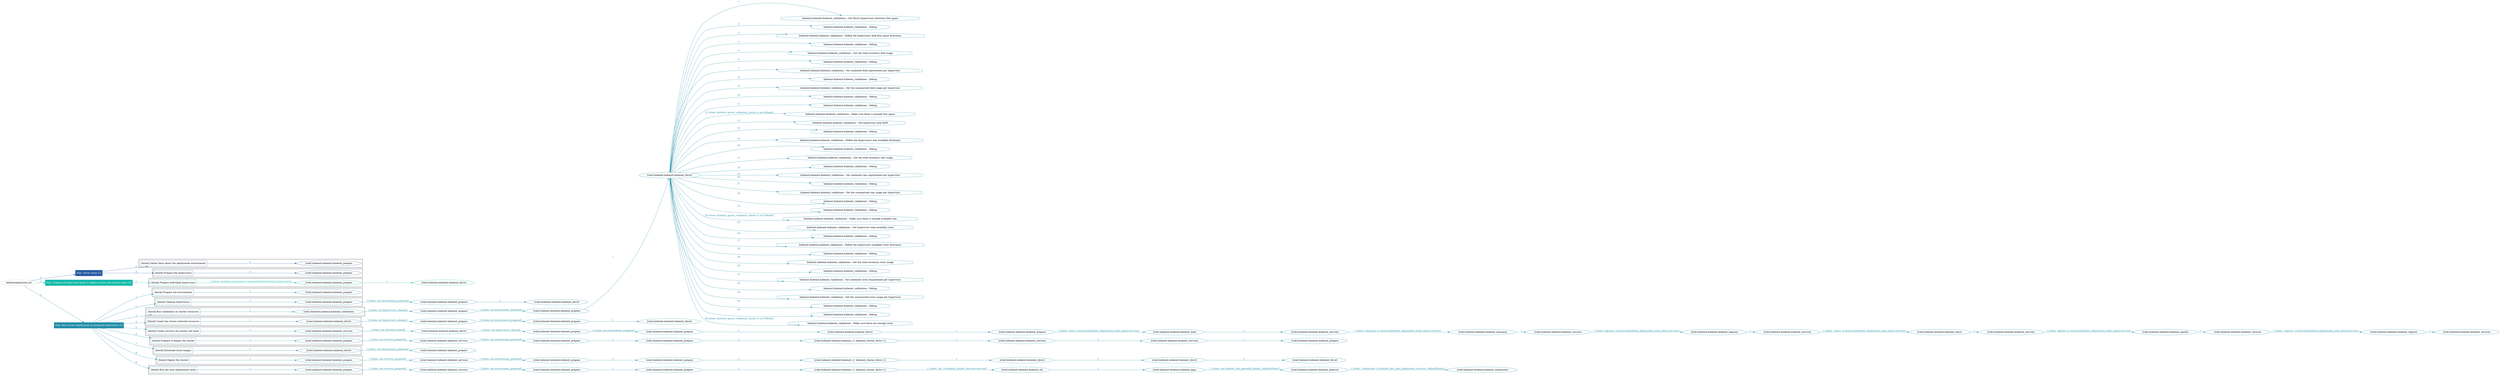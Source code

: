 digraph {
	graph [concentrate=true ordering=in rankdir=LR ratio=fill]
	edge [esep=5 sep=10]
	"kubeinit/playbook.yml" [id=root_node style=dotted]
	play_cdf65724 [label="Play: Initial setup (1)" color="#295ba3" fontcolor="#ffffff" id=play_cdf65724 shape=box style=filled tooltip=localhost]
	"kubeinit/playbook.yml" -> play_cdf65724 [label="1 " color="#295ba3" fontcolor="#295ba3" id=edge_424ede11 labeltooltip="1 " tooltip="1 "]
	subgraph "kubeinit.kubeinit.kubeinit_prepare" {
		role_1512d67b [label="[role] kubeinit.kubeinit.kubeinit_prepare" color="#295ba3" id=role_1512d67b tooltip="kubeinit.kubeinit.kubeinit_prepare"]
	}
	subgraph "kubeinit.kubeinit.kubeinit_prepare" {
		role_fa651d00 [label="[role] kubeinit.kubeinit.kubeinit_prepare" color="#295ba3" id=role_fa651d00 tooltip="kubeinit.kubeinit.kubeinit_prepare"]
	}
	subgraph "Play: Initial setup (1)" {
		play_cdf65724 -> block_c4b2a333 [label=1 color="#295ba3" fontcolor="#295ba3" id=edge_e99a0ca2 labeltooltip=1 tooltip=1]
		subgraph cluster_block_c4b2a333 {
			block_c4b2a333 [label="[block] Gather facts about the deployment environment" color="#295ba3" id=block_c4b2a333 labeltooltip="Gather facts about the deployment environment" shape=box tooltip="Gather facts about the deployment environment"]
			block_c4b2a333 -> role_1512d67b [label="1 " color="#295ba3" fontcolor="#295ba3" id=edge_a36e0222 labeltooltip="1 " tooltip="1 "]
		}
		play_cdf65724 -> block_35a8d4d8 [label=2 color="#295ba3" fontcolor="#295ba3" id=edge_8b5a10b3 labeltooltip=2 tooltip=2]
		subgraph cluster_block_35a8d4d8 {
			block_35a8d4d8 [label="[block] Prepare the hypervisors" color="#295ba3" id=block_35a8d4d8 labeltooltip="Prepare the hypervisors" shape=box tooltip="Prepare the hypervisors"]
			block_35a8d4d8 -> role_fa651d00 [label="1 " color="#295ba3" fontcolor="#295ba3" id=edge_622c1bb7 labeltooltip="1 " tooltip="1 "]
		}
	}
	play_6d992eb2 [label="Play: Prepare all hypervisor hosts to deploy service and cluster nodes (0)" color="#11bba9" fontcolor="#ffffff" id=play_6d992eb2 shape=box style=filled tooltip="Play: Prepare all hypervisor hosts to deploy service and cluster nodes (0)"]
	"kubeinit/playbook.yml" -> play_6d992eb2 [label="2 " color="#11bba9" fontcolor="#11bba9" id=edge_d552f30a labeltooltip="2 " tooltip="2 "]
	subgraph "kubeinit.kubeinit.kubeinit_libvirt" {
		role_4c7ea98f [label="[role] kubeinit.kubeinit.kubeinit_libvirt" color="#11bba9" id=role_4c7ea98f tooltip="kubeinit.kubeinit.kubeinit_libvirt"]
	}
	subgraph "kubeinit.kubeinit.kubeinit_prepare" {
		role_19310345 [label="[role] kubeinit.kubeinit.kubeinit_prepare" color="#11bba9" id=role_19310345 tooltip="kubeinit.kubeinit.kubeinit_prepare"]
		role_19310345 -> role_4c7ea98f [label="1 " color="#11bba9" fontcolor="#11bba9" id=edge_74d51b40 labeltooltip="1 " tooltip="1 "]
	}
	subgraph "Play: Prepare all hypervisor hosts to deploy service and cluster nodes (0)" {
		play_6d992eb2 -> block_cd7177d2 [label=1 color="#11bba9" fontcolor="#11bba9" id=edge_0ed71f7b labeltooltip=1 tooltip=1]
		subgraph cluster_block_cd7177d2 {
			block_cd7177d2 [label="[block] Prepare individual hypervisors" color="#11bba9" id=block_cd7177d2 labeltooltip="Prepare individual hypervisors" shape=box tooltip="Prepare individual hypervisors"]
			block_cd7177d2 -> role_19310345 [label="1 [when: inventory_hostname in hostvars['kubeinit-facts'].hypervisors]" color="#11bba9" fontcolor="#11bba9" id=edge_de48fea5 labeltooltip="1 [when: inventory_hostname in hostvars['kubeinit-facts'].hypervisors]" tooltip="1 [when: inventory_hostname in hostvars['kubeinit-facts'].hypervisors]"]
		}
	}
	play_8f3bb69f [label="Play: Run cluster deployment on prepared hypervisors (1)" color="#248ea8" fontcolor="#ffffff" id=play_8f3bb69f shape=box style=filled tooltip=localhost]
	"kubeinit/playbook.yml" -> play_8f3bb69f [label="3 " color="#248ea8" fontcolor="#248ea8" id=edge_308aa3a9 labeltooltip="3 " tooltip="3 "]
	subgraph "kubeinit.kubeinit.kubeinit_prepare" {
		role_7e658b90 [label="[role] kubeinit.kubeinit.kubeinit_prepare" color="#248ea8" id=role_7e658b90 tooltip="kubeinit.kubeinit.kubeinit_prepare"]
	}
	subgraph "kubeinit.kubeinit.kubeinit_libvirt" {
		role_6c20ed11 [label="[role] kubeinit.kubeinit.kubeinit_libvirt" color="#248ea8" id=role_6c20ed11 tooltip="kubeinit.kubeinit.kubeinit_libvirt"]
	}
	subgraph "kubeinit.kubeinit.kubeinit_prepare" {
		role_61493931 [label="[role] kubeinit.kubeinit.kubeinit_prepare" color="#248ea8" id=role_61493931 tooltip="kubeinit.kubeinit.kubeinit_prepare"]
		role_61493931 -> role_6c20ed11 [label="1 " color="#248ea8" fontcolor="#248ea8" id=edge_6fb30aec labeltooltip="1 " tooltip="1 "]
	}
	subgraph "kubeinit.kubeinit.kubeinit_prepare" {
		role_a8a5b16a [label="[role] kubeinit.kubeinit.kubeinit_prepare" color="#248ea8" id=role_a8a5b16a tooltip="kubeinit.kubeinit.kubeinit_prepare"]
		role_a8a5b16a -> role_61493931 [label="1 [when: not environment_prepared]" color="#248ea8" fontcolor="#248ea8" id=edge_dce97d87 labeltooltip="1 [when: not environment_prepared]" tooltip="1 [when: not environment_prepared]"]
	}
	subgraph "kubeinit.kubeinit.kubeinit_libvirt" {
		role_2e70f99c [label="[role] kubeinit.kubeinit.kubeinit_libvirt" color="#248ea8" id=role_2e70f99c tooltip="kubeinit.kubeinit.kubeinit_libvirt"]
		task_80e560ad [label="kubeinit.kubeinit.kubeinit_validations : Get libvirt hypervisors directory free space" color="#248ea8" id=task_80e560ad shape=octagon tooltip="kubeinit.kubeinit.kubeinit_validations : Get libvirt hypervisors directory free space"]
		role_2e70f99c -> task_80e560ad [label="1 " color="#248ea8" fontcolor="#248ea8" id=edge_a215b4c5 labeltooltip="1 " tooltip="1 "]
		task_d8d37107 [label="kubeinit.kubeinit.kubeinit_validations : Debug" color="#248ea8" id=task_d8d37107 shape=octagon tooltip="kubeinit.kubeinit.kubeinit_validations : Debug"]
		role_2e70f99c -> task_d8d37107 [label="2 " color="#248ea8" fontcolor="#248ea8" id=edge_7a51a5ec labeltooltip="2 " tooltip="2 "]
		task_a6f40f73 [label="kubeinit.kubeinit.kubeinit_validations : Define the hypervisors disk free space dictionary" color="#248ea8" id=task_a6f40f73 shape=octagon tooltip="kubeinit.kubeinit.kubeinit_validations : Define the hypervisors disk free space dictionary"]
		role_2e70f99c -> task_a6f40f73 [label="3 " color="#248ea8" fontcolor="#248ea8" id=edge_75aeef25 labeltooltip="3 " tooltip="3 "]
		task_d00a697b [label="kubeinit.kubeinit.kubeinit_validations : Debug" color="#248ea8" id=task_d00a697b shape=octagon tooltip="kubeinit.kubeinit.kubeinit_validations : Debug"]
		role_2e70f99c -> task_d00a697b [label="4 " color="#248ea8" fontcolor="#248ea8" id=edge_f336d1ae labeltooltip="4 " tooltip="4 "]
		task_aa873592 [label="kubeinit.kubeinit.kubeinit_validations : Get the total inventory disk usage" color="#248ea8" id=task_aa873592 shape=octagon tooltip="kubeinit.kubeinit.kubeinit_validations : Get the total inventory disk usage"]
		role_2e70f99c -> task_aa873592 [label="5 " color="#248ea8" fontcolor="#248ea8" id=edge_afbddd00 labeltooltip="5 " tooltip="5 "]
		task_e576243e [label="kubeinit.kubeinit.kubeinit_validations : Debug" color="#248ea8" id=task_e576243e shape=octagon tooltip="kubeinit.kubeinit.kubeinit_validations : Debug"]
		role_2e70f99c -> task_e576243e [label="6 " color="#248ea8" fontcolor="#248ea8" id=edge_0ccd870d labeltooltip="6 " tooltip="6 "]
		task_9718e5e4 [label="kubeinit.kubeinit.kubeinit_validations : Set combined disk requirement per hypervisor" color="#248ea8" id=task_9718e5e4 shape=octagon tooltip="kubeinit.kubeinit.kubeinit_validations : Set combined disk requirement per hypervisor"]
		role_2e70f99c -> task_9718e5e4 [label="7 " color="#248ea8" fontcolor="#248ea8" id=edge_40fc2183 labeltooltip="7 " tooltip="7 "]
		task_0a2fad21 [label="kubeinit.kubeinit.kubeinit_validations : Debug" color="#248ea8" id=task_0a2fad21 shape=octagon tooltip="kubeinit.kubeinit.kubeinit_validations : Debug"]
		role_2e70f99c -> task_0a2fad21 [label="8 " color="#248ea8" fontcolor="#248ea8" id=edge_38b8b38b labeltooltip="8 " tooltip="8 "]
		task_665d9b49 [label="kubeinit.kubeinit.kubeinit_validations : Set the summarized disk usage per hypervisor" color="#248ea8" id=task_665d9b49 shape=octagon tooltip="kubeinit.kubeinit.kubeinit_validations : Set the summarized disk usage per hypervisor"]
		role_2e70f99c -> task_665d9b49 [label="9 " color="#248ea8" fontcolor="#248ea8" id=edge_d33f86b2 labeltooltip="9 " tooltip="9 "]
		task_4bfc414e [label="kubeinit.kubeinit.kubeinit_validations : Debug" color="#248ea8" id=task_4bfc414e shape=octagon tooltip="kubeinit.kubeinit.kubeinit_validations : Debug"]
		role_2e70f99c -> task_4bfc414e [label="10 " color="#248ea8" fontcolor="#248ea8" id=edge_7ddca665 labeltooltip="10 " tooltip="10 "]
		task_54f50b75 [label="kubeinit.kubeinit.kubeinit_validations : Debug" color="#248ea8" id=task_54f50b75 shape=octagon tooltip="kubeinit.kubeinit.kubeinit_validations : Debug"]
		role_2e70f99c -> task_54f50b75 [label="11 " color="#248ea8" fontcolor="#248ea8" id=edge_16544b64 labeltooltip="11 " tooltip="11 "]
		task_faa790b4 [label="kubeinit.kubeinit.kubeinit_validations : Make sure there is enough free space" color="#248ea8" id=task_faa790b4 shape=octagon tooltip="kubeinit.kubeinit.kubeinit_validations : Make sure there is enough free space"]
		role_2e70f99c -> task_faa790b4 [label="12 [when: kubeinit_ignore_validation_checks is not defined]" color="#248ea8" fontcolor="#248ea8" id=edge_39129072 labeltooltip="12 [when: kubeinit_ignore_validation_checks is not defined]" tooltip="12 [when: kubeinit_ignore_validation_checks is not defined]"]
		task_2d066d2b [label="kubeinit.kubeinit.kubeinit_validations : Get hypervisor total RAM" color="#248ea8" id=task_2d066d2b shape=octagon tooltip="kubeinit.kubeinit.kubeinit_validations : Get hypervisor total RAM"]
		role_2e70f99c -> task_2d066d2b [label="13 " color="#248ea8" fontcolor="#248ea8" id=edge_4d4b23d5 labeltooltip="13 " tooltip="13 "]
		task_16e18c93 [label="kubeinit.kubeinit.kubeinit_validations : Debug" color="#248ea8" id=task_16e18c93 shape=octagon tooltip="kubeinit.kubeinit.kubeinit_validations : Debug"]
		role_2e70f99c -> task_16e18c93 [label="14 " color="#248ea8" fontcolor="#248ea8" id=edge_70252a78 labeltooltip="14 " tooltip="14 "]
		task_6d43fb08 [label="kubeinit.kubeinit.kubeinit_validations : Define the hypervisors ram available dictionary" color="#248ea8" id=task_6d43fb08 shape=octagon tooltip="kubeinit.kubeinit.kubeinit_validations : Define the hypervisors ram available dictionary"]
		role_2e70f99c -> task_6d43fb08 [label="15 " color="#248ea8" fontcolor="#248ea8" id=edge_682b2d35 labeltooltip="15 " tooltip="15 "]
		task_30a5bcfc [label="kubeinit.kubeinit.kubeinit_validations : Debug" color="#248ea8" id=task_30a5bcfc shape=octagon tooltip="kubeinit.kubeinit.kubeinit_validations : Debug"]
		role_2e70f99c -> task_30a5bcfc [label="16 " color="#248ea8" fontcolor="#248ea8" id=edge_1604f724 labeltooltip="16 " tooltip="16 "]
		task_d436e3a1 [label="kubeinit.kubeinit.kubeinit_validations : Get the total inventory ram usage" color="#248ea8" id=task_d436e3a1 shape=octagon tooltip="kubeinit.kubeinit.kubeinit_validations : Get the total inventory ram usage"]
		role_2e70f99c -> task_d436e3a1 [label="17 " color="#248ea8" fontcolor="#248ea8" id=edge_c5d857e9 labeltooltip="17 " tooltip="17 "]
		task_3160c6d7 [label="kubeinit.kubeinit.kubeinit_validations : Debug" color="#248ea8" id=task_3160c6d7 shape=octagon tooltip="kubeinit.kubeinit.kubeinit_validations : Debug"]
		role_2e70f99c -> task_3160c6d7 [label="18 " color="#248ea8" fontcolor="#248ea8" id=edge_0cad7680 labeltooltip="18 " tooltip="18 "]
		task_07b11cb0 [label="kubeinit.kubeinit.kubeinit_validations : Set combined ram requirement per hypervisor" color="#248ea8" id=task_07b11cb0 shape=octagon tooltip="kubeinit.kubeinit.kubeinit_validations : Set combined ram requirement per hypervisor"]
		role_2e70f99c -> task_07b11cb0 [label="19 " color="#248ea8" fontcolor="#248ea8" id=edge_78dae633 labeltooltip="19 " tooltip="19 "]
		task_cd9ac7e8 [label="kubeinit.kubeinit.kubeinit_validations : Debug" color="#248ea8" id=task_cd9ac7e8 shape=octagon tooltip="kubeinit.kubeinit.kubeinit_validations : Debug"]
		role_2e70f99c -> task_cd9ac7e8 [label="20 " color="#248ea8" fontcolor="#248ea8" id=edge_8ae966d9 labeltooltip="20 " tooltip="20 "]
		task_cd910a86 [label="kubeinit.kubeinit.kubeinit_validations : Set the summarized ram usage per hypervisor" color="#248ea8" id=task_cd910a86 shape=octagon tooltip="kubeinit.kubeinit.kubeinit_validations : Set the summarized ram usage per hypervisor"]
		role_2e70f99c -> task_cd910a86 [label="21 " color="#248ea8" fontcolor="#248ea8" id=edge_a94c5d26 labeltooltip="21 " tooltip="21 "]
		task_bbfe4e7a [label="kubeinit.kubeinit.kubeinit_validations : Debug" color="#248ea8" id=task_bbfe4e7a shape=octagon tooltip="kubeinit.kubeinit.kubeinit_validations : Debug"]
		role_2e70f99c -> task_bbfe4e7a [label="22 " color="#248ea8" fontcolor="#248ea8" id=edge_1177254c labeltooltip="22 " tooltip="22 "]
		task_78b2b3ed [label="kubeinit.kubeinit.kubeinit_validations : Debug" color="#248ea8" id=task_78b2b3ed shape=octagon tooltip="kubeinit.kubeinit.kubeinit_validations : Debug"]
		role_2e70f99c -> task_78b2b3ed [label="23 " color="#248ea8" fontcolor="#248ea8" id=edge_ec32a521 labeltooltip="23 " tooltip="23 "]
		task_e95ea3e7 [label="kubeinit.kubeinit.kubeinit_validations : Make sure there is enough available ram" color="#248ea8" id=task_e95ea3e7 shape=octagon tooltip="kubeinit.kubeinit.kubeinit_validations : Make sure there is enough available ram"]
		role_2e70f99c -> task_e95ea3e7 [label="24 [when: kubeinit_ignore_validation_checks is not defined]" color="#248ea8" fontcolor="#248ea8" id=edge_744756c7 labeltooltip="24 [when: kubeinit_ignore_validation_checks is not defined]" tooltip="24 [when: kubeinit_ignore_validation_checks is not defined]"]
		task_442a3b9c [label="kubeinit.kubeinit.kubeinit_validations : Get hypervisor total available cores" color="#248ea8" id=task_442a3b9c shape=octagon tooltip="kubeinit.kubeinit.kubeinit_validations : Get hypervisor total available cores"]
		role_2e70f99c -> task_442a3b9c [label="25 " color="#248ea8" fontcolor="#248ea8" id=edge_8b2652bc labeltooltip="25 " tooltip="25 "]
		task_da2117c5 [label="kubeinit.kubeinit.kubeinit_validations : Debug" color="#248ea8" id=task_da2117c5 shape=octagon tooltip="kubeinit.kubeinit.kubeinit_validations : Debug"]
		role_2e70f99c -> task_da2117c5 [label="26 " color="#248ea8" fontcolor="#248ea8" id=edge_cd848376 labeltooltip="26 " tooltip="26 "]
		task_5e7d9e45 [label="kubeinit.kubeinit.kubeinit_validations : Define the hypervisors available cores dictionary" color="#248ea8" id=task_5e7d9e45 shape=octagon tooltip="kubeinit.kubeinit.kubeinit_validations : Define the hypervisors available cores dictionary"]
		role_2e70f99c -> task_5e7d9e45 [label="27 " color="#248ea8" fontcolor="#248ea8" id=edge_4c1c8061 labeltooltip="27 " tooltip="27 "]
		task_73d671be [label="kubeinit.kubeinit.kubeinit_validations : Debug" color="#248ea8" id=task_73d671be shape=octagon tooltip="kubeinit.kubeinit.kubeinit_validations : Debug"]
		role_2e70f99c -> task_73d671be [label="28 " color="#248ea8" fontcolor="#248ea8" id=edge_a659fbd3 labeltooltip="28 " tooltip="28 "]
		task_715607d4 [label="kubeinit.kubeinit.kubeinit_validations : Get the total inventory cores usage" color="#248ea8" id=task_715607d4 shape=octagon tooltip="kubeinit.kubeinit.kubeinit_validations : Get the total inventory cores usage"]
		role_2e70f99c -> task_715607d4 [label="29 " color="#248ea8" fontcolor="#248ea8" id=edge_352ad28c labeltooltip="29 " tooltip="29 "]
		task_369f3320 [label="kubeinit.kubeinit.kubeinit_validations : Debug" color="#248ea8" id=task_369f3320 shape=octagon tooltip="kubeinit.kubeinit.kubeinit_validations : Debug"]
		role_2e70f99c -> task_369f3320 [label="30 " color="#248ea8" fontcolor="#248ea8" id=edge_11e1390e labeltooltip="30 " tooltip="30 "]
		task_a1060afa [label="kubeinit.kubeinit.kubeinit_validations : Set combined cores requirement per hypervisor" color="#248ea8" id=task_a1060afa shape=octagon tooltip="kubeinit.kubeinit.kubeinit_validations : Set combined cores requirement per hypervisor"]
		role_2e70f99c -> task_a1060afa [label="31 " color="#248ea8" fontcolor="#248ea8" id=edge_fd1ba03e labeltooltip="31 " tooltip="31 "]
		task_ab76eb38 [label="kubeinit.kubeinit.kubeinit_validations : Debug" color="#248ea8" id=task_ab76eb38 shape=octagon tooltip="kubeinit.kubeinit.kubeinit_validations : Debug"]
		role_2e70f99c -> task_ab76eb38 [label="32 " color="#248ea8" fontcolor="#248ea8" id=edge_cb4db840 labeltooltip="32 " tooltip="32 "]
		task_de0ee735 [label="kubeinit.kubeinit.kubeinit_validations : Set the summarized cores usage per hypervisor" color="#248ea8" id=task_de0ee735 shape=octagon tooltip="kubeinit.kubeinit.kubeinit_validations : Set the summarized cores usage per hypervisor"]
		role_2e70f99c -> task_de0ee735 [label="33 " color="#248ea8" fontcolor="#248ea8" id=edge_72f1fdfc labeltooltip="33 " tooltip="33 "]
		task_97b58c1a [label="kubeinit.kubeinit.kubeinit_validations : Debug" color="#248ea8" id=task_97b58c1a shape=octagon tooltip="kubeinit.kubeinit.kubeinit_validations : Debug"]
		role_2e70f99c -> task_97b58c1a [label="34 " color="#248ea8" fontcolor="#248ea8" id=edge_3f42e123 labeltooltip="34 " tooltip="34 "]
		task_6294271e [label="kubeinit.kubeinit.kubeinit_validations : Debug" color="#248ea8" id=task_6294271e shape=octagon tooltip="kubeinit.kubeinit.kubeinit_validations : Debug"]
		role_2e70f99c -> task_6294271e [label="35 " color="#248ea8" fontcolor="#248ea8" id=edge_9097ed87 labeltooltip="35 " tooltip="35 "]
		task_c29cc6c0 [label="kubeinit.kubeinit.kubeinit_validations : Make sure there are enough cores" color="#248ea8" id=task_c29cc6c0 shape=octagon tooltip="kubeinit.kubeinit.kubeinit_validations : Make sure there are enough cores"]
		role_2e70f99c -> task_c29cc6c0 [label="36 [when: kubeinit_ignore_validation_checks is not defined]" color="#248ea8" fontcolor="#248ea8" id=edge_702bfe97 labeltooltip="36 [when: kubeinit_ignore_validation_checks is not defined]" tooltip="36 [when: kubeinit_ignore_validation_checks is not defined]"]
	}
	subgraph "kubeinit.kubeinit.kubeinit_prepare" {
		role_496e55ce [label="[role] kubeinit.kubeinit.kubeinit_prepare" color="#248ea8" id=role_496e55ce tooltip="kubeinit.kubeinit.kubeinit_prepare"]
		role_496e55ce -> role_2e70f99c [label="1 " color="#248ea8" fontcolor="#248ea8" id=edge_e447f630 labeltooltip="1 " tooltip="1 "]
	}
	subgraph "kubeinit.kubeinit.kubeinit_prepare" {
		role_466d77c3 [label="[role] kubeinit.kubeinit.kubeinit_prepare" color="#248ea8" id=role_466d77c3 tooltip="kubeinit.kubeinit.kubeinit_prepare"]
		role_466d77c3 -> role_496e55ce [label="1 [when: not environment_prepared]" color="#248ea8" fontcolor="#248ea8" id=edge_1a38795b labeltooltip="1 [when: not environment_prepared]" tooltip="1 [when: not environment_prepared]"]
	}
	subgraph "kubeinit.kubeinit.kubeinit_validations" {
		role_d3b48d72 [label="[role] kubeinit.kubeinit.kubeinit_validations" color="#248ea8" id=role_d3b48d72 tooltip="kubeinit.kubeinit.kubeinit_validations"]
		role_d3b48d72 -> role_466d77c3 [label="1 [when: not hypervisors_cleaned]" color="#248ea8" fontcolor="#248ea8" id=edge_466fb4ae labeltooltip="1 [when: not hypervisors_cleaned]" tooltip="1 [when: not hypervisors_cleaned]"]
	}
	subgraph "kubeinit.kubeinit.kubeinit_libvirt" {
		role_9030bf2f [label="[role] kubeinit.kubeinit.kubeinit_libvirt" color="#248ea8" id=role_9030bf2f tooltip="kubeinit.kubeinit.kubeinit_libvirt"]
	}
	subgraph "kubeinit.kubeinit.kubeinit_prepare" {
		role_77a32798 [label="[role] kubeinit.kubeinit.kubeinit_prepare" color="#248ea8" id=role_77a32798 tooltip="kubeinit.kubeinit.kubeinit_prepare"]
		role_77a32798 -> role_9030bf2f [label="1 " color="#248ea8" fontcolor="#248ea8" id=edge_49dc9dfc labeltooltip="1 " tooltip="1 "]
	}
	subgraph "kubeinit.kubeinit.kubeinit_prepare" {
		role_292b631e [label="[role] kubeinit.kubeinit.kubeinit_prepare" color="#248ea8" id=role_292b631e tooltip="kubeinit.kubeinit.kubeinit_prepare"]
		role_292b631e -> role_77a32798 [label="1 [when: not environment_prepared]" color="#248ea8" fontcolor="#248ea8" id=edge_c699e75f labeltooltip="1 [when: not environment_prepared]" tooltip="1 [when: not environment_prepared]"]
	}
	subgraph "kubeinit.kubeinit.kubeinit_libvirt" {
		role_2f449346 [label="[role] kubeinit.kubeinit.kubeinit_libvirt" color="#248ea8" id=role_2f449346 tooltip="kubeinit.kubeinit.kubeinit_libvirt"]
		role_2f449346 -> role_292b631e [label="1 [when: not hypervisors_cleaned]" color="#248ea8" fontcolor="#248ea8" id=edge_438e0d7f labeltooltip="1 [when: not hypervisors_cleaned]" tooltip="1 [when: not hypervisors_cleaned]"]
	}
	subgraph "kubeinit.kubeinit.kubeinit_services" {
		role_c828446d [label="[role] kubeinit.kubeinit.kubeinit_services" color="#248ea8" id=role_c828446d tooltip="kubeinit.kubeinit.kubeinit_services"]
	}
	subgraph "kubeinit.kubeinit.kubeinit_registry" {
		role_bca4a157 [label="[role] kubeinit.kubeinit.kubeinit_registry" color="#248ea8" id=role_bca4a157 tooltip="kubeinit.kubeinit.kubeinit_registry"]
		role_bca4a157 -> role_c828446d [label="1 " color="#248ea8" fontcolor="#248ea8" id=edge_64a80167 labeltooltip="1 " tooltip="1 "]
	}
	subgraph "kubeinit.kubeinit.kubeinit_services" {
		role_3b4ca495 [label="[role] kubeinit.kubeinit.kubeinit_services" color="#248ea8" id=role_3b4ca495 tooltip="kubeinit.kubeinit.kubeinit_services"]
		role_3b4ca495 -> role_bca4a157 [label="1 [when: 'registry' in hostvars[kubeinit_deployment_node_name].services]" color="#248ea8" fontcolor="#248ea8" id=edge_2f4525b1 labeltooltip="1 [when: 'registry' in hostvars[kubeinit_deployment_node_name].services]" tooltip="1 [when: 'registry' in hostvars[kubeinit_deployment_node_name].services]"]
	}
	subgraph "kubeinit.kubeinit.kubeinit_apache" {
		role_d5458b7a [label="[role] kubeinit.kubeinit.kubeinit_apache" color="#248ea8" id=role_d5458b7a tooltip="kubeinit.kubeinit.kubeinit_apache"]
		role_d5458b7a -> role_3b4ca495 [label="1 " color="#248ea8" fontcolor="#248ea8" id=edge_68001171 labeltooltip="1 " tooltip="1 "]
	}
	subgraph "kubeinit.kubeinit.kubeinit_services" {
		role_0521d334 [label="[role] kubeinit.kubeinit.kubeinit_services" color="#248ea8" id=role_0521d334 tooltip="kubeinit.kubeinit.kubeinit_services"]
		role_0521d334 -> role_d5458b7a [label="1 [when: 'apache' in hostvars[kubeinit_deployment_node_name].services]" color="#248ea8" fontcolor="#248ea8" id=edge_89056f3e labeltooltip="1 [when: 'apache' in hostvars[kubeinit_deployment_node_name].services]" tooltip="1 [when: 'apache' in hostvars[kubeinit_deployment_node_name].services]"]
	}
	subgraph "kubeinit.kubeinit.kubeinit_nexus" {
		role_9c4320a8 [label="[role] kubeinit.kubeinit.kubeinit_nexus" color="#248ea8" id=role_9c4320a8 tooltip="kubeinit.kubeinit.kubeinit_nexus"]
		role_9c4320a8 -> role_0521d334 [label="1 " color="#248ea8" fontcolor="#248ea8" id=edge_e382e574 labeltooltip="1 " tooltip="1 "]
	}
	subgraph "kubeinit.kubeinit.kubeinit_services" {
		role_e1b42271 [label="[role] kubeinit.kubeinit.kubeinit_services" color="#248ea8" id=role_e1b42271 tooltip="kubeinit.kubeinit.kubeinit_services"]
		role_e1b42271 -> role_9c4320a8 [label="1 [when: 'nexus' in hostvars[kubeinit_deployment_node_name].services]" color="#248ea8" fontcolor="#248ea8" id=edge_b54e5a85 labeltooltip="1 [when: 'nexus' in hostvars[kubeinit_deployment_node_name].services]" tooltip="1 [when: 'nexus' in hostvars[kubeinit_deployment_node_name].services]"]
	}
	subgraph "kubeinit.kubeinit.kubeinit_haproxy" {
		role_721af47f [label="[role] kubeinit.kubeinit.kubeinit_haproxy" color="#248ea8" id=role_721af47f tooltip="kubeinit.kubeinit.kubeinit_haproxy"]
		role_721af47f -> role_e1b42271 [label="1 " color="#248ea8" fontcolor="#248ea8" id=edge_ad4ef97d labeltooltip="1 " tooltip="1 "]
	}
	subgraph "kubeinit.kubeinit.kubeinit_services" {
		role_51447260 [label="[role] kubeinit.kubeinit.kubeinit_services" color="#248ea8" id=role_51447260 tooltip="kubeinit.kubeinit.kubeinit_services"]
		role_51447260 -> role_721af47f [label="1 [when: 'haproxy' in hostvars[kubeinit_deployment_node_name].services]" color="#248ea8" fontcolor="#248ea8" id=edge_cd032725 labeltooltip="1 [when: 'haproxy' in hostvars[kubeinit_deployment_node_name].services]" tooltip="1 [when: 'haproxy' in hostvars[kubeinit_deployment_node_name].services]"]
	}
	subgraph "kubeinit.kubeinit.kubeinit_dnsmasq" {
		role_ae1ecfce [label="[role] kubeinit.kubeinit.kubeinit_dnsmasq" color="#248ea8" id=role_ae1ecfce tooltip="kubeinit.kubeinit.kubeinit_dnsmasq"]
		role_ae1ecfce -> role_51447260 [label="1 " color="#248ea8" fontcolor="#248ea8" id=edge_322f1864 labeltooltip="1 " tooltip="1 "]
	}
	subgraph "kubeinit.kubeinit.kubeinit_services" {
		role_47464c34 [label="[role] kubeinit.kubeinit.kubeinit_services" color="#248ea8" id=role_47464c34 tooltip="kubeinit.kubeinit.kubeinit_services"]
		role_47464c34 -> role_ae1ecfce [label="1 [when: 'dnsmasq' in hostvars[kubeinit_deployment_node_name].services]" color="#248ea8" fontcolor="#248ea8" id=edge_8135a2b3 labeltooltip="1 [when: 'dnsmasq' in hostvars[kubeinit_deployment_node_name].services]" tooltip="1 [when: 'dnsmasq' in hostvars[kubeinit_deployment_node_name].services]"]
	}
	subgraph "kubeinit.kubeinit.kubeinit_bind" {
		role_2017c044 [label="[role] kubeinit.kubeinit.kubeinit_bind" color="#248ea8" id=role_2017c044 tooltip="kubeinit.kubeinit.kubeinit_bind"]
		role_2017c044 -> role_47464c34 [label="1 " color="#248ea8" fontcolor="#248ea8" id=edge_2d85ea96 labeltooltip="1 " tooltip="1 "]
	}
	subgraph "kubeinit.kubeinit.kubeinit_prepare" {
		role_4959e170 [label="[role] kubeinit.kubeinit.kubeinit_prepare" color="#248ea8" id=role_4959e170 tooltip="kubeinit.kubeinit.kubeinit_prepare"]
		role_4959e170 -> role_2017c044 [label="1 [when: 'bind' in hostvars[kubeinit_deployment_node_name].services]" color="#248ea8" fontcolor="#248ea8" id=edge_73689b0a labeltooltip="1 [when: 'bind' in hostvars[kubeinit_deployment_node_name].services]" tooltip="1 [when: 'bind' in hostvars[kubeinit_deployment_node_name].services]"]
	}
	subgraph "kubeinit.kubeinit.kubeinit_libvirt" {
		role_930ed379 [label="[role] kubeinit.kubeinit.kubeinit_libvirt" color="#248ea8" id=role_930ed379 tooltip="kubeinit.kubeinit.kubeinit_libvirt"]
		role_930ed379 -> role_4959e170 [label="1 " color="#248ea8" fontcolor="#248ea8" id=edge_b3c06835 labeltooltip="1 " tooltip="1 "]
	}
	subgraph "kubeinit.kubeinit.kubeinit_prepare" {
		role_3a4aaaa9 [label="[role] kubeinit.kubeinit.kubeinit_prepare" color="#248ea8" id=role_3a4aaaa9 tooltip="kubeinit.kubeinit.kubeinit_prepare"]
		role_3a4aaaa9 -> role_930ed379 [label="1 " color="#248ea8" fontcolor="#248ea8" id=edge_799f7383 labeltooltip="1 " tooltip="1 "]
	}
	subgraph "kubeinit.kubeinit.kubeinit_prepare" {
		role_24038631 [label="[role] kubeinit.kubeinit.kubeinit_prepare" color="#248ea8" id=role_24038631 tooltip="kubeinit.kubeinit.kubeinit_prepare"]
		role_24038631 -> role_3a4aaaa9 [label="1 [when: not environment_prepared]" color="#248ea8" fontcolor="#248ea8" id=edge_0c909c62 labeltooltip="1 [when: not environment_prepared]" tooltip="1 [when: not environment_prepared]"]
	}
	subgraph "kubeinit.kubeinit.kubeinit_libvirt" {
		role_5d905789 [label="[role] kubeinit.kubeinit.kubeinit_libvirt" color="#248ea8" id=role_5d905789 tooltip="kubeinit.kubeinit.kubeinit_libvirt"]
		role_5d905789 -> role_24038631 [label="1 [when: not hypervisors_cleaned]" color="#248ea8" fontcolor="#248ea8" id=edge_ed4a7d4d labeltooltip="1 [when: not hypervisors_cleaned]" tooltip="1 [when: not hypervisors_cleaned]"]
	}
	subgraph "kubeinit.kubeinit.kubeinit_services" {
		role_368ab720 [label="[role] kubeinit.kubeinit.kubeinit_services" color="#248ea8" id=role_368ab720 tooltip="kubeinit.kubeinit.kubeinit_services"]
		role_368ab720 -> role_5d905789 [label="1 [when: not network_created]" color="#248ea8" fontcolor="#248ea8" id=edge_772ec4dd labeltooltip="1 [when: not network_created]" tooltip="1 [when: not network_created]"]
	}
	subgraph "kubeinit.kubeinit.kubeinit_prepare" {
		role_8d477799 [label="[role] kubeinit.kubeinit.kubeinit_prepare" color="#248ea8" id=role_8d477799 tooltip="kubeinit.kubeinit.kubeinit_prepare"]
	}
	subgraph "kubeinit.kubeinit.kubeinit_services" {
		role_b14fc8a9 [label="[role] kubeinit.kubeinit.kubeinit_services" color="#248ea8" id=role_b14fc8a9 tooltip="kubeinit.kubeinit.kubeinit_services"]
		role_b14fc8a9 -> role_8d477799 [label="1 " color="#248ea8" fontcolor="#248ea8" id=edge_b622f1a6 labeltooltip="1 " tooltip="1 "]
	}
	subgraph "kubeinit.kubeinit.kubeinit_services" {
		role_6f157554 [label="[role] kubeinit.kubeinit.kubeinit_services" color="#248ea8" id=role_6f157554 tooltip="kubeinit.kubeinit.kubeinit_services"]
		role_6f157554 -> role_b14fc8a9 [label="1 " color="#248ea8" fontcolor="#248ea8" id=edge_0c538a59 labeltooltip="1 " tooltip="1 "]
	}
	subgraph "kubeinit.kubeinit.kubeinit_{{ kubeinit_cluster_distro }}" {
		role_dcba2b7a [label="[role] kubeinit.kubeinit.kubeinit_{{ kubeinit_cluster_distro }}" color="#248ea8" id=role_dcba2b7a tooltip="kubeinit.kubeinit.kubeinit_{{ kubeinit_cluster_distro }}"]
		role_dcba2b7a -> role_6f157554 [label="1 " color="#248ea8" fontcolor="#248ea8" id=edge_de315269 labeltooltip="1 " tooltip="1 "]
	}
	subgraph "kubeinit.kubeinit.kubeinit_prepare" {
		role_5b74441e [label="[role] kubeinit.kubeinit.kubeinit_prepare" color="#248ea8" id=role_5b74441e tooltip="kubeinit.kubeinit.kubeinit_prepare"]
		role_5b74441e -> role_dcba2b7a [label="1 " color="#248ea8" fontcolor="#248ea8" id=edge_2ca32789 labeltooltip="1 " tooltip="1 "]
	}
	subgraph "kubeinit.kubeinit.kubeinit_prepare" {
		role_b53df00d [label="[role] kubeinit.kubeinit.kubeinit_prepare" color="#248ea8" id=role_b53df00d tooltip="kubeinit.kubeinit.kubeinit_prepare"]
		role_b53df00d -> role_5b74441e [label="1 " color="#248ea8" fontcolor="#248ea8" id=edge_e1c8f8dd labeltooltip="1 " tooltip="1 "]
	}
	subgraph "kubeinit.kubeinit.kubeinit_services" {
		role_6e9d5780 [label="[role] kubeinit.kubeinit.kubeinit_services" color="#248ea8" id=role_6e9d5780 tooltip="kubeinit.kubeinit.kubeinit_services"]
		role_6e9d5780 -> role_b53df00d [label="1 [when: not environment_prepared]" color="#248ea8" fontcolor="#248ea8" id=edge_94ec62d8 labeltooltip="1 [when: not environment_prepared]" tooltip="1 [when: not environment_prepared]"]
	}
	subgraph "kubeinit.kubeinit.kubeinit_prepare" {
		role_c805610e [label="[role] kubeinit.kubeinit.kubeinit_prepare" color="#248ea8" id=role_c805610e tooltip="kubeinit.kubeinit.kubeinit_prepare"]
		role_c805610e -> role_6e9d5780 [label="1 [when: not services_prepared]" color="#248ea8" fontcolor="#248ea8" id=edge_d2e8a2e5 labeltooltip="1 [when: not services_prepared]" tooltip="1 [when: not services_prepared]"]
	}
	subgraph "kubeinit.kubeinit.kubeinit_prepare" {
		role_f26109a8 [label="[role] kubeinit.kubeinit.kubeinit_prepare" color="#248ea8" id=role_f26109a8 tooltip="kubeinit.kubeinit.kubeinit_prepare"]
	}
	subgraph "kubeinit.kubeinit.kubeinit_libvirt" {
		role_fca5179b [label="[role] kubeinit.kubeinit.kubeinit_libvirt" color="#248ea8" id=role_fca5179b tooltip="kubeinit.kubeinit.kubeinit_libvirt"]
		role_fca5179b -> role_f26109a8 [label="1 [when: not environment_prepared]" color="#248ea8" fontcolor="#248ea8" id=edge_c25ab84f labeltooltip="1 [when: not environment_prepared]" tooltip="1 [when: not environment_prepared]"]
	}
	subgraph "kubeinit.kubeinit.kubeinit_libvirt" {
		role_0796587f [label="[role] kubeinit.kubeinit.kubeinit_libvirt" color="#248ea8" id=role_0796587f tooltip="kubeinit.kubeinit.kubeinit_libvirt"]
	}
	subgraph "kubeinit.kubeinit.kubeinit_libvirt" {
		role_8affcf55 [label="[role] kubeinit.kubeinit.kubeinit_libvirt" color="#248ea8" id=role_8affcf55 tooltip="kubeinit.kubeinit.kubeinit_libvirt"]
		role_8affcf55 -> role_0796587f [label="1 " color="#248ea8" fontcolor="#248ea8" id=edge_10a9a958 labeltooltip="1 " tooltip="1 "]
	}
	subgraph "kubeinit.kubeinit.kubeinit_libvirt" {
		role_bf523bce [label="[role] kubeinit.kubeinit.kubeinit_libvirt" color="#248ea8" id=role_bf523bce tooltip="kubeinit.kubeinit.kubeinit_libvirt"]
		role_bf523bce -> role_8affcf55 [label="1 " color="#248ea8" fontcolor="#248ea8" id=edge_762e781e labeltooltip="1 " tooltip="1 "]
	}
	subgraph "kubeinit.kubeinit.kubeinit_{{ kubeinit_cluster_distro }}" {
		role_7469cd4a [label="[role] kubeinit.kubeinit.kubeinit_{{ kubeinit_cluster_distro }}" color="#248ea8" id=role_7469cd4a tooltip="kubeinit.kubeinit.kubeinit_{{ kubeinit_cluster_distro }}"]
		role_7469cd4a -> role_bf523bce [label="1 " color="#248ea8" fontcolor="#248ea8" id=edge_19485026 labeltooltip="1 " tooltip="1 "]
	}
	subgraph "kubeinit.kubeinit.kubeinit_prepare" {
		role_c5298ce6 [label="[role] kubeinit.kubeinit.kubeinit_prepare" color="#248ea8" id=role_c5298ce6 tooltip="kubeinit.kubeinit.kubeinit_prepare"]
		role_c5298ce6 -> role_7469cd4a [label="1 " color="#248ea8" fontcolor="#248ea8" id=edge_061ca332 labeltooltip="1 " tooltip="1 "]
	}
	subgraph "kubeinit.kubeinit.kubeinit_prepare" {
		role_63472613 [label="[role] kubeinit.kubeinit.kubeinit_prepare" color="#248ea8" id=role_63472613 tooltip="kubeinit.kubeinit.kubeinit_prepare"]
		role_63472613 -> role_c5298ce6 [label="1 " color="#248ea8" fontcolor="#248ea8" id=edge_dcebbf68 labeltooltip="1 " tooltip="1 "]
	}
	subgraph "kubeinit.kubeinit.kubeinit_services" {
		role_61843863 [label="[role] kubeinit.kubeinit.kubeinit_services" color="#248ea8" id=role_61843863 tooltip="kubeinit.kubeinit.kubeinit_services"]
		role_61843863 -> role_63472613 [label="1 [when: not environment_prepared]" color="#248ea8" fontcolor="#248ea8" id=edge_2efda5aa labeltooltip="1 [when: not environment_prepared]" tooltip="1 [when: not environment_prepared]"]
	}
	subgraph "kubeinit.kubeinit.kubeinit_prepare" {
		role_43c73d03 [label="[role] kubeinit.kubeinit.kubeinit_prepare" color="#248ea8" id=role_43c73d03 tooltip="kubeinit.kubeinit.kubeinit_prepare"]
		role_43c73d03 -> role_61843863 [label="1 [when: not services_prepared]" color="#248ea8" fontcolor="#248ea8" id=edge_00ead84d labeltooltip="1 [when: not services_prepared]" tooltip="1 [when: not services_prepared]"]
	}
	subgraph "kubeinit.kubeinit.kubeinit_submariner" {
		role_b56c8f4c [label="[role] kubeinit.kubeinit.kubeinit_submariner" color="#248ea8" id=role_b56c8f4c tooltip="kubeinit.kubeinit.kubeinit_submariner"]
	}
	subgraph "kubeinit.kubeinit.kubeinit_kubevirt" {
		role_51a4e84d [label="[role] kubeinit.kubeinit.kubeinit_kubevirt" color="#248ea8" id=role_51a4e84d tooltip="kubeinit.kubeinit.kubeinit_kubevirt"]
		role_51a4e84d -> role_b56c8f4c [label="1 [when: 'submariner' in kubeinit_fact_post_deployment_services | default(False)]" color="#248ea8" fontcolor="#248ea8" id=edge_bce00778 labeltooltip="1 [when: 'submariner' in kubeinit_fact_post_deployment_services | default(False)]" tooltip="1 [when: 'submariner' in kubeinit_fact_post_deployment_services | default(False)]"]
	}
	subgraph "kubeinit.kubeinit.kubeinit_apps" {
		role_f19c30cf [label="[role] kubeinit.kubeinit.kubeinit_apps" color="#248ea8" id=role_f19c30cf tooltip="kubeinit.kubeinit.kubeinit_apps"]
		role_f19c30cf -> role_51a4e84d [label="1 [when: not kubeinit_okd_openshift_deploy | default(False)]" color="#248ea8" fontcolor="#248ea8" id=edge_6cf45e8e labeltooltip="1 [when: not kubeinit_okd_openshift_deploy | default(False)]" tooltip="1 [when: not kubeinit_okd_openshift_deploy | default(False)]"]
	}
	subgraph "kubeinit.kubeinit.kubeinit_nfs" {
		role_abf91cd4 [label="[role] kubeinit.kubeinit.kubeinit_nfs" color="#248ea8" id=role_abf91cd4 tooltip="kubeinit.kubeinit.kubeinit_nfs"]
		role_abf91cd4 -> role_f19c30cf [label="1 " color="#248ea8" fontcolor="#248ea8" id=edge_7c47e875 labeltooltip="1 " tooltip="1 "]
	}
	subgraph "kubeinit.kubeinit.kubeinit_{{ kubeinit_cluster_distro }}" {
		role_26e1cac1 [label="[role] kubeinit.kubeinit.kubeinit_{{ kubeinit_cluster_distro }}" color="#248ea8" id=role_26e1cac1 tooltip="kubeinit.kubeinit.kubeinit_{{ kubeinit_cluster_distro }}"]
		role_26e1cac1 -> role_abf91cd4 [label="1 [when: 'nfs' in kubeinit_cluster_hostvars.services]" color="#248ea8" fontcolor="#248ea8" id=edge_fe2a778f labeltooltip="1 [when: 'nfs' in kubeinit_cluster_hostvars.services]" tooltip="1 [when: 'nfs' in kubeinit_cluster_hostvars.services]"]
	}
	subgraph "kubeinit.kubeinit.kubeinit_prepare" {
		role_f48850af [label="[role] kubeinit.kubeinit.kubeinit_prepare" color="#248ea8" id=role_f48850af tooltip="kubeinit.kubeinit.kubeinit_prepare"]
		role_f48850af -> role_26e1cac1 [label="1 " color="#248ea8" fontcolor="#248ea8" id=edge_865dcd1a labeltooltip="1 " tooltip="1 "]
	}
	subgraph "kubeinit.kubeinit.kubeinit_prepare" {
		role_42c1c6e1 [label="[role] kubeinit.kubeinit.kubeinit_prepare" color="#248ea8" id=role_42c1c6e1 tooltip="kubeinit.kubeinit.kubeinit_prepare"]
		role_42c1c6e1 -> role_f48850af [label="1 " color="#248ea8" fontcolor="#248ea8" id=edge_06c36e79 labeltooltip="1 " tooltip="1 "]
	}
	subgraph "kubeinit.kubeinit.kubeinit_services" {
		role_7bee9f5b [label="[role] kubeinit.kubeinit.kubeinit_services" color="#248ea8" id=role_7bee9f5b tooltip="kubeinit.kubeinit.kubeinit_services"]
		role_7bee9f5b -> role_42c1c6e1 [label="1 [when: not environment_prepared]" color="#248ea8" fontcolor="#248ea8" id=edge_75409caa labeltooltip="1 [when: not environment_prepared]" tooltip="1 [when: not environment_prepared]"]
	}
	subgraph "kubeinit.kubeinit.kubeinit_prepare" {
		role_6dde076b [label="[role] kubeinit.kubeinit.kubeinit_prepare" color="#248ea8" id=role_6dde076b tooltip="kubeinit.kubeinit.kubeinit_prepare"]
		role_6dde076b -> role_7bee9f5b [label="1 [when: not services_prepared]" color="#248ea8" fontcolor="#248ea8" id=edge_a4669a9a labeltooltip="1 [when: not services_prepared]" tooltip="1 [when: not services_prepared]"]
	}
	subgraph "Play: Run cluster deployment on prepared hypervisors (1)" {
		play_8f3bb69f -> block_4041a73b [label=1 color="#248ea8" fontcolor="#248ea8" id=edge_49d19bf2 labeltooltip=1 tooltip=1]
		subgraph cluster_block_4041a73b {
			block_4041a73b [label="[block] Prepare the environment" color="#248ea8" id=block_4041a73b labeltooltip="Prepare the environment" shape=box tooltip="Prepare the environment"]
			block_4041a73b -> role_7e658b90 [label="1 " color="#248ea8" fontcolor="#248ea8" id=edge_f0123d62 labeltooltip="1 " tooltip="1 "]
		}
		play_8f3bb69f -> block_702316ff [label=2 color="#248ea8" fontcolor="#248ea8" id=edge_1bfc24fd labeltooltip=2 tooltip=2]
		subgraph cluster_block_702316ff {
			block_702316ff [label="[block] Cleanup hypervisors" color="#248ea8" id=block_702316ff labeltooltip="Cleanup hypervisors" shape=box tooltip="Cleanup hypervisors"]
			block_702316ff -> role_a8a5b16a [label="1 " color="#248ea8" fontcolor="#248ea8" id=edge_5e5f658a labeltooltip="1 " tooltip="1 "]
		}
		play_8f3bb69f -> block_16b532de [label=3 color="#248ea8" fontcolor="#248ea8" id=edge_e27f493c labeltooltip=3 tooltip=3]
		subgraph cluster_block_16b532de {
			block_16b532de [label="[block] Run validations on cluster resources" color="#248ea8" id=block_16b532de labeltooltip="Run validations on cluster resources" shape=box tooltip="Run validations on cluster resources"]
			block_16b532de -> role_d3b48d72 [label="1 " color="#248ea8" fontcolor="#248ea8" id=edge_991749e8 labeltooltip="1 " tooltip="1 "]
		}
		play_8f3bb69f -> block_9e90f5c3 [label=4 color="#248ea8" fontcolor="#248ea8" id=edge_500e85c5 labeltooltip=4 tooltip=4]
		subgraph cluster_block_9e90f5c3 {
			block_9e90f5c3 [label="[block] Create the cluster network resources" color="#248ea8" id=block_9e90f5c3 labeltooltip="Create the cluster network resources" shape=box tooltip="Create the cluster network resources"]
			block_9e90f5c3 -> role_2f449346 [label="1 " color="#248ea8" fontcolor="#248ea8" id=edge_c8028433 labeltooltip="1 " tooltip="1 "]
		}
		play_8f3bb69f -> block_ee468650 [label=5 color="#248ea8" fontcolor="#248ea8" id=edge_cd46dd37 labeltooltip=5 tooltip=5]
		subgraph cluster_block_ee468650 {
			block_ee468650 [label="[block] Create services the cluster will need" color="#248ea8" id=block_ee468650 labeltooltip="Create services the cluster will need" shape=box tooltip="Create services the cluster will need"]
			block_ee468650 -> role_368ab720 [label="1 " color="#248ea8" fontcolor="#248ea8" id=edge_441bc062 labeltooltip="1 " tooltip="1 "]
		}
		play_8f3bb69f -> block_9015986c [label=6 color="#248ea8" fontcolor="#248ea8" id=edge_c1916287 labeltooltip=6 tooltip=6]
		subgraph cluster_block_9015986c {
			block_9015986c [label="[block] Prepare to deploy the cluster" color="#248ea8" id=block_9015986c labeltooltip="Prepare to deploy the cluster" shape=box tooltip="Prepare to deploy the cluster"]
			block_9015986c -> role_c805610e [label="1 " color="#248ea8" fontcolor="#248ea8" id=edge_1682989f labeltooltip="1 " tooltip="1 "]
		}
		play_8f3bb69f -> block_886456ac [label=7 color="#248ea8" fontcolor="#248ea8" id=edge_b7bda2d4 labeltooltip=7 tooltip=7]
		subgraph cluster_block_886456ac {
			block_886456ac [label="[block] Download cloud images" color="#248ea8" id=block_886456ac labeltooltip="Download cloud images" shape=box tooltip="Download cloud images"]
			block_886456ac -> role_fca5179b [label="1 " color="#248ea8" fontcolor="#248ea8" id=edge_f2127ecf labeltooltip="1 " tooltip="1 "]
		}
		play_8f3bb69f -> block_1544b048 [label=8 color="#248ea8" fontcolor="#248ea8" id=edge_44f327b5 labeltooltip=8 tooltip=8]
		subgraph cluster_block_1544b048 {
			block_1544b048 [label="[block] Deploy the cluster" color="#248ea8" id=block_1544b048 labeltooltip="Deploy the cluster" shape=box tooltip="Deploy the cluster"]
			block_1544b048 -> role_43c73d03 [label="1 " color="#248ea8" fontcolor="#248ea8" id=edge_809a7d6d labeltooltip="1 " tooltip="1 "]
		}
		play_8f3bb69f -> block_f30255cd [label=9 color="#248ea8" fontcolor="#248ea8" id=edge_9f1f149d labeltooltip=9 tooltip=9]
		subgraph cluster_block_f30255cd {
			block_f30255cd [label="[block] Run any post-deployment tasks" color="#248ea8" id=block_f30255cd labeltooltip="Run any post-deployment tasks" shape=box tooltip="Run any post-deployment tasks"]
			block_f30255cd -> role_6dde076b [label="1 " color="#248ea8" fontcolor="#248ea8" id=edge_2f55ce79 labeltooltip="1 " tooltip="1 "]
		}
	}
}

